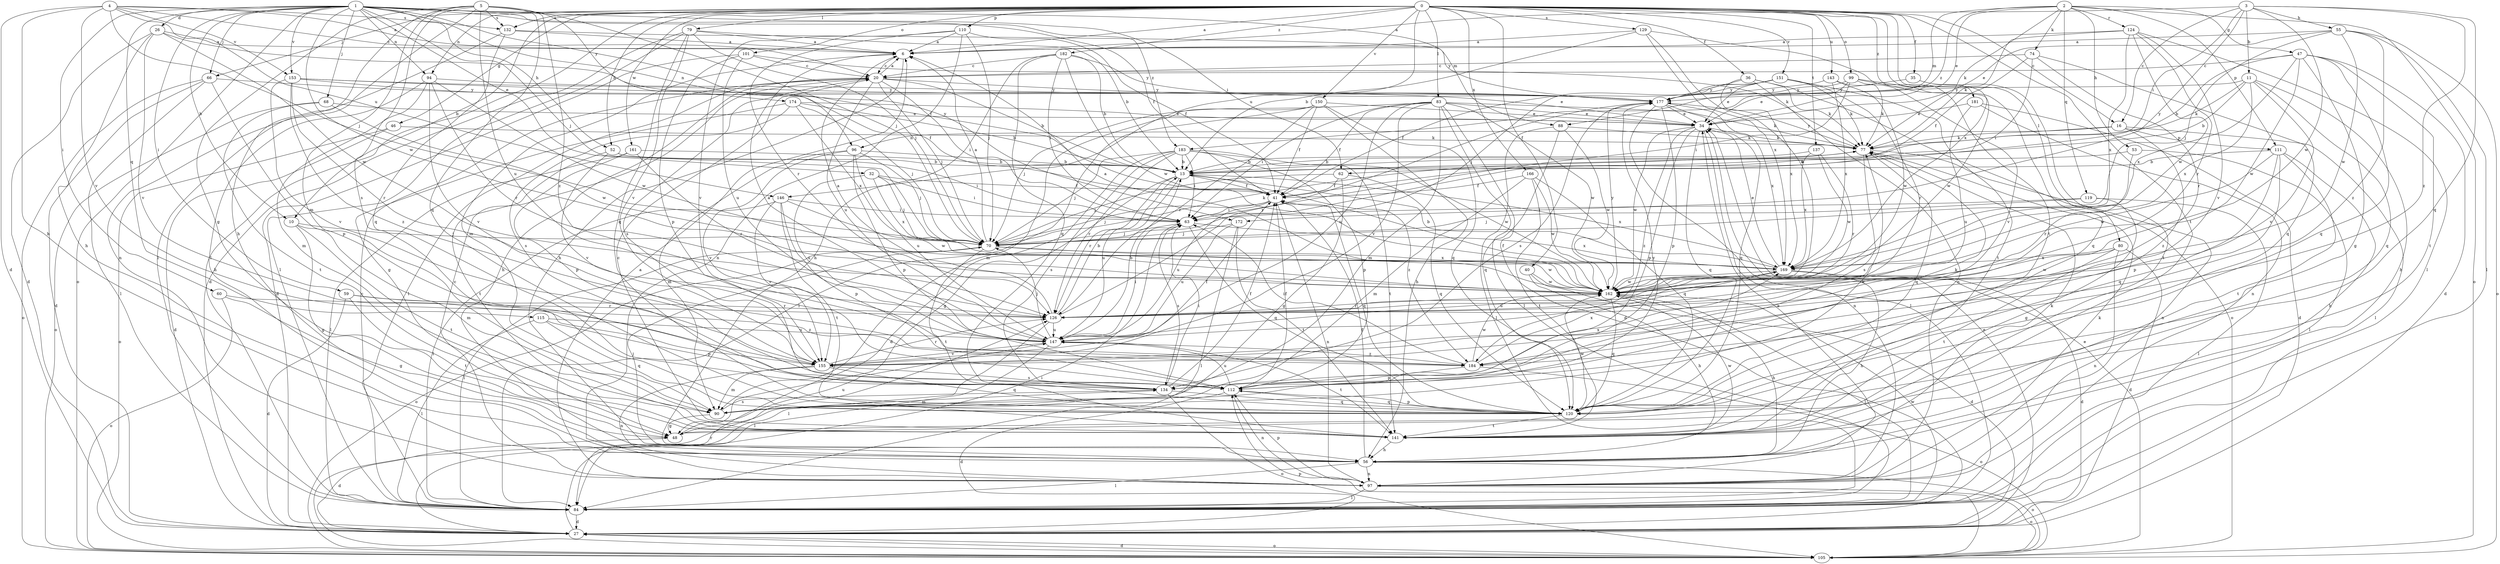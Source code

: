 strict digraph  {
0;
1;
2;
3;
4;
5;
6;
10;
11;
13;
16;
20;
26;
27;
32;
34;
35;
36;
40;
41;
46;
47;
48;
52;
53;
55;
56;
59;
60;
62;
63;
66;
68;
70;
74;
77;
79;
80;
83;
84;
88;
90;
94;
96;
97;
99;
101;
105;
110;
111;
112;
115;
119;
120;
124;
126;
129;
132;
134;
137;
141;
143;
146;
147;
150;
151;
153;
155;
161;
162;
166;
169;
172;
174;
177;
181;
182;
183;
184;
0 -> 6  [label=a];
0 -> 10  [label=b];
0 -> 16  [label=c];
0 -> 35  [label=f];
0 -> 36  [label=f];
0 -> 40  [label=f];
0 -> 46  [label=g];
0 -> 52  [label=h];
0 -> 66  [label=j];
0 -> 79  [label=l];
0 -> 80  [label=l];
0 -> 83  [label=l];
0 -> 84  [label=l];
0 -> 94  [label=n];
0 -> 99  [label=o];
0 -> 101  [label=o];
0 -> 110  [label=p];
0 -> 129  [label=s];
0 -> 132  [label=s];
0 -> 137  [label=t];
0 -> 141  [label=t];
0 -> 143  [label=u];
0 -> 146  [label=u];
0 -> 150  [label=v];
0 -> 151  [label=v];
0 -> 161  [label=w];
0 -> 166  [label=x];
0 -> 169  [label=x];
0 -> 181  [label=z];
0 -> 182  [label=z];
1 -> 10  [label=b];
1 -> 26  [label=d];
1 -> 32  [label=e];
1 -> 41  [label=f];
1 -> 52  [label=h];
1 -> 59  [label=i];
1 -> 60  [label=i];
1 -> 62  [label=i];
1 -> 66  [label=j];
1 -> 68  [label=j];
1 -> 70  [label=j];
1 -> 88  [label=m];
1 -> 94  [label=n];
1 -> 96  [label=n];
1 -> 105  [label=o];
1 -> 115  [label=q];
1 -> 153  [label=v];
1 -> 162  [label=w];
1 -> 172  [label=y];
1 -> 183  [label=z];
2 -> 34  [label=e];
2 -> 47  [label=g];
2 -> 53  [label=h];
2 -> 74  [label=k];
2 -> 77  [label=k];
2 -> 88  [label=m];
2 -> 105  [label=o];
2 -> 111  [label=p];
2 -> 119  [label=q];
2 -> 124  [label=r];
2 -> 183  [label=z];
3 -> 6  [label=a];
3 -> 11  [label=b];
3 -> 16  [label=c];
3 -> 55  [label=h];
3 -> 62  [label=i];
3 -> 120  [label=q];
3 -> 162  [label=w];
3 -> 172  [label=y];
3 -> 184  [label=z];
4 -> 6  [label=a];
4 -> 20  [label=c];
4 -> 27  [label=d];
4 -> 56  [label=h];
4 -> 70  [label=j];
4 -> 132  [label=s];
4 -> 146  [label=u];
4 -> 153  [label=v];
4 -> 155  [label=v];
5 -> 48  [label=g];
5 -> 56  [label=h];
5 -> 70  [label=j];
5 -> 84  [label=l];
5 -> 90  [label=m];
5 -> 120  [label=q];
5 -> 132  [label=s];
5 -> 134  [label=s];
5 -> 147  [label=u];
5 -> 174  [label=y];
5 -> 184  [label=z];
6 -> 20  [label=c];
6 -> 56  [label=h];
6 -> 90  [label=m];
10 -> 48  [label=g];
10 -> 70  [label=j];
10 -> 90  [label=m];
10 -> 141  [label=t];
11 -> 13  [label=b];
11 -> 56  [label=h];
11 -> 77  [label=k];
11 -> 120  [label=q];
11 -> 155  [label=v];
11 -> 169  [label=x];
11 -> 177  [label=y];
13 -> 41  [label=f];
13 -> 48  [label=g];
13 -> 126  [label=r];
13 -> 147  [label=u];
13 -> 169  [label=x];
13 -> 184  [label=z];
16 -> 77  [label=k];
16 -> 84  [label=l];
16 -> 96  [label=n];
16 -> 111  [label=p];
16 -> 184  [label=z];
20 -> 6  [label=a];
20 -> 13  [label=b];
20 -> 56  [label=h];
20 -> 63  [label=i];
20 -> 70  [label=j];
20 -> 84  [label=l];
20 -> 134  [label=s];
20 -> 147  [label=u];
20 -> 177  [label=y];
26 -> 6  [label=a];
26 -> 27  [label=d];
26 -> 41  [label=f];
26 -> 56  [label=h];
26 -> 155  [label=v];
26 -> 162  [label=w];
27 -> 34  [label=e];
27 -> 63  [label=i];
27 -> 105  [label=o];
32 -> 41  [label=f];
32 -> 63  [label=i];
32 -> 70  [label=j];
32 -> 147  [label=u];
32 -> 169  [label=x];
34 -> 77  [label=k];
34 -> 97  [label=n];
34 -> 112  [label=p];
34 -> 120  [label=q];
34 -> 162  [label=w];
34 -> 184  [label=z];
35 -> 141  [label=t];
35 -> 177  [label=y];
36 -> 77  [label=k];
36 -> 97  [label=n];
36 -> 105  [label=o];
36 -> 169  [label=x];
36 -> 177  [label=y];
40 -> 27  [label=d];
40 -> 56  [label=h];
40 -> 162  [label=w];
41 -> 63  [label=i];
41 -> 70  [label=j];
41 -> 97  [label=n];
41 -> 120  [label=q];
41 -> 147  [label=u];
46 -> 27  [label=d];
46 -> 77  [label=k];
46 -> 105  [label=o];
47 -> 13  [label=b];
47 -> 20  [label=c];
47 -> 27  [label=d];
47 -> 48  [label=g];
47 -> 120  [label=q];
47 -> 141  [label=t];
47 -> 162  [label=w];
47 -> 169  [label=x];
48 -> 27  [label=d];
48 -> 147  [label=u];
52 -> 13  [label=b];
52 -> 63  [label=i];
52 -> 141  [label=t];
52 -> 155  [label=v];
53 -> 13  [label=b];
53 -> 84  [label=l];
53 -> 126  [label=r];
55 -> 6  [label=a];
55 -> 34  [label=e];
55 -> 70  [label=j];
55 -> 84  [label=l];
55 -> 105  [label=o];
55 -> 162  [label=w];
55 -> 184  [label=z];
56 -> 41  [label=f];
56 -> 70  [label=j];
56 -> 77  [label=k];
56 -> 84  [label=l];
56 -> 97  [label=n];
56 -> 105  [label=o];
59 -> 27  [label=d];
59 -> 126  [label=r];
59 -> 141  [label=t];
59 -> 184  [label=z];
60 -> 48  [label=g];
60 -> 105  [label=o];
60 -> 126  [label=r];
62 -> 41  [label=f];
62 -> 48  [label=g];
62 -> 70  [label=j];
62 -> 120  [label=q];
63 -> 70  [label=j];
63 -> 120  [label=q];
63 -> 134  [label=s];
63 -> 169  [label=x];
66 -> 27  [label=d];
66 -> 84  [label=l];
66 -> 105  [label=o];
66 -> 112  [label=p];
66 -> 177  [label=y];
68 -> 34  [label=e];
68 -> 105  [label=o];
68 -> 141  [label=t];
68 -> 162  [label=w];
70 -> 6  [label=a];
70 -> 77  [label=k];
70 -> 84  [label=l];
70 -> 105  [label=o];
70 -> 141  [label=t];
70 -> 162  [label=w];
70 -> 169  [label=x];
74 -> 20  [label=c];
74 -> 41  [label=f];
74 -> 63  [label=i];
74 -> 120  [label=q];
74 -> 126  [label=r];
77 -> 13  [label=b];
77 -> 97  [label=n];
77 -> 120  [label=q];
77 -> 134  [label=s];
77 -> 177  [label=y];
79 -> 6  [label=a];
79 -> 13  [label=b];
79 -> 27  [label=d];
79 -> 70  [label=j];
79 -> 84  [label=l];
79 -> 120  [label=q];
79 -> 155  [label=v];
80 -> 27  [label=d];
80 -> 97  [label=n];
80 -> 141  [label=t];
80 -> 162  [label=w];
80 -> 169  [label=x];
83 -> 27  [label=d];
83 -> 34  [label=e];
83 -> 41  [label=f];
83 -> 63  [label=i];
83 -> 70  [label=j];
83 -> 77  [label=k];
83 -> 84  [label=l];
83 -> 90  [label=m];
83 -> 147  [label=u];
83 -> 155  [label=v];
83 -> 162  [label=w];
84 -> 20  [label=c];
84 -> 27  [label=d];
84 -> 162  [label=w];
88 -> 77  [label=k];
88 -> 84  [label=l];
88 -> 120  [label=q];
88 -> 162  [label=w];
90 -> 48  [label=g];
90 -> 77  [label=k];
90 -> 134  [label=s];
90 -> 177  [label=y];
94 -> 56  [label=h];
94 -> 90  [label=m];
94 -> 126  [label=r];
94 -> 155  [label=v];
94 -> 162  [label=w];
94 -> 177  [label=y];
96 -> 13  [label=b];
96 -> 70  [label=j];
96 -> 90  [label=m];
96 -> 112  [label=p];
96 -> 147  [label=u];
96 -> 155  [label=v];
97 -> 6  [label=a];
97 -> 20  [label=c];
97 -> 34  [label=e];
97 -> 77  [label=k];
97 -> 84  [label=l];
97 -> 105  [label=o];
97 -> 112  [label=p];
99 -> 34  [label=e];
99 -> 63  [label=i];
99 -> 77  [label=k];
99 -> 120  [label=q];
99 -> 162  [label=w];
99 -> 177  [label=y];
101 -> 20  [label=c];
101 -> 27  [label=d];
101 -> 77  [label=k];
101 -> 112  [label=p];
101 -> 147  [label=u];
105 -> 27  [label=d];
105 -> 34  [label=e];
105 -> 112  [label=p];
105 -> 126  [label=r];
110 -> 6  [label=a];
110 -> 41  [label=f];
110 -> 70  [label=j];
110 -> 97  [label=n];
110 -> 126  [label=r];
110 -> 155  [label=v];
111 -> 13  [label=b];
111 -> 56  [label=h];
111 -> 112  [label=p];
111 -> 120  [label=q];
111 -> 141  [label=t];
111 -> 162  [label=w];
112 -> 27  [label=d];
112 -> 41  [label=f];
112 -> 77  [label=k];
112 -> 97  [label=n];
112 -> 120  [label=q];
112 -> 147  [label=u];
115 -> 84  [label=l];
115 -> 112  [label=p];
115 -> 120  [label=q];
115 -> 147  [label=u];
119 -> 48  [label=g];
119 -> 63  [label=i];
119 -> 70  [label=j];
119 -> 84  [label=l];
120 -> 112  [label=p];
120 -> 141  [label=t];
120 -> 162  [label=w];
124 -> 6  [label=a];
124 -> 77  [label=k];
124 -> 84  [label=l];
124 -> 126  [label=r];
124 -> 155  [label=v];
124 -> 162  [label=w];
124 -> 169  [label=x];
126 -> 6  [label=a];
126 -> 13  [label=b];
126 -> 84  [label=l];
126 -> 147  [label=u];
126 -> 177  [label=y];
129 -> 6  [label=a];
129 -> 13  [label=b];
129 -> 141  [label=t];
129 -> 162  [label=w];
129 -> 169  [label=x];
132 -> 6  [label=a];
132 -> 97  [label=n];
132 -> 120  [label=q];
132 -> 177  [label=y];
134 -> 41  [label=f];
134 -> 63  [label=i];
134 -> 90  [label=m];
134 -> 105  [label=o];
134 -> 120  [label=q];
134 -> 169  [label=x];
137 -> 13  [label=b];
137 -> 126  [label=r];
137 -> 162  [label=w];
137 -> 169  [label=x];
141 -> 20  [label=c];
141 -> 56  [label=h];
141 -> 162  [label=w];
143 -> 155  [label=v];
143 -> 162  [label=w];
143 -> 169  [label=x];
143 -> 177  [label=y];
146 -> 63  [label=i];
146 -> 84  [label=l];
146 -> 112  [label=p];
146 -> 141  [label=t];
146 -> 155  [label=v];
146 -> 162  [label=w];
147 -> 6  [label=a];
147 -> 13  [label=b];
147 -> 63  [label=i];
147 -> 70  [label=j];
147 -> 84  [label=l];
147 -> 141  [label=t];
147 -> 155  [label=v];
147 -> 184  [label=z];
150 -> 34  [label=e];
150 -> 41  [label=f];
150 -> 56  [label=h];
150 -> 84  [label=l];
150 -> 90  [label=m];
150 -> 120  [label=q];
150 -> 126  [label=r];
151 -> 34  [label=e];
151 -> 41  [label=f];
151 -> 70  [label=j];
151 -> 77  [label=k];
151 -> 126  [label=r];
151 -> 141  [label=t];
151 -> 177  [label=y];
153 -> 34  [label=e];
153 -> 41  [label=f];
153 -> 126  [label=r];
153 -> 155  [label=v];
153 -> 177  [label=y];
153 -> 184  [label=z];
155 -> 41  [label=f];
155 -> 90  [label=m];
155 -> 97  [label=n];
155 -> 120  [label=q];
155 -> 126  [label=r];
155 -> 134  [label=s];
161 -> 13  [label=b];
161 -> 84  [label=l];
161 -> 112  [label=p];
161 -> 126  [label=r];
162 -> 6  [label=a];
162 -> 41  [label=f];
162 -> 56  [label=h];
162 -> 84  [label=l];
162 -> 120  [label=q];
162 -> 126  [label=r];
162 -> 177  [label=y];
166 -> 41  [label=f];
166 -> 90  [label=m];
166 -> 120  [label=q];
166 -> 141  [label=t];
166 -> 162  [label=w];
169 -> 13  [label=b];
169 -> 27  [label=d];
169 -> 34  [label=e];
169 -> 56  [label=h];
169 -> 147  [label=u];
169 -> 162  [label=w];
172 -> 70  [label=j];
172 -> 84  [label=l];
172 -> 141  [label=t];
172 -> 147  [label=u];
174 -> 13  [label=b];
174 -> 34  [label=e];
174 -> 48  [label=g];
174 -> 70  [label=j];
174 -> 134  [label=s];
174 -> 169  [label=x];
177 -> 34  [label=e];
177 -> 84  [label=l];
177 -> 112  [label=p];
177 -> 120  [label=q];
177 -> 134  [label=s];
177 -> 169  [label=x];
181 -> 27  [label=d];
181 -> 34  [label=e];
181 -> 97  [label=n];
181 -> 147  [label=u];
182 -> 13  [label=b];
182 -> 20  [label=c];
182 -> 56  [label=h];
182 -> 63  [label=i];
182 -> 120  [label=q];
182 -> 162  [label=w];
182 -> 177  [label=y];
183 -> 13  [label=b];
183 -> 27  [label=d];
183 -> 63  [label=i];
183 -> 70  [label=j];
183 -> 112  [label=p];
183 -> 126  [label=r];
183 -> 134  [label=s];
183 -> 141  [label=t];
183 -> 162  [label=w];
184 -> 63  [label=i];
184 -> 105  [label=o];
184 -> 112  [label=p];
184 -> 162  [label=w];
184 -> 169  [label=x];
}
